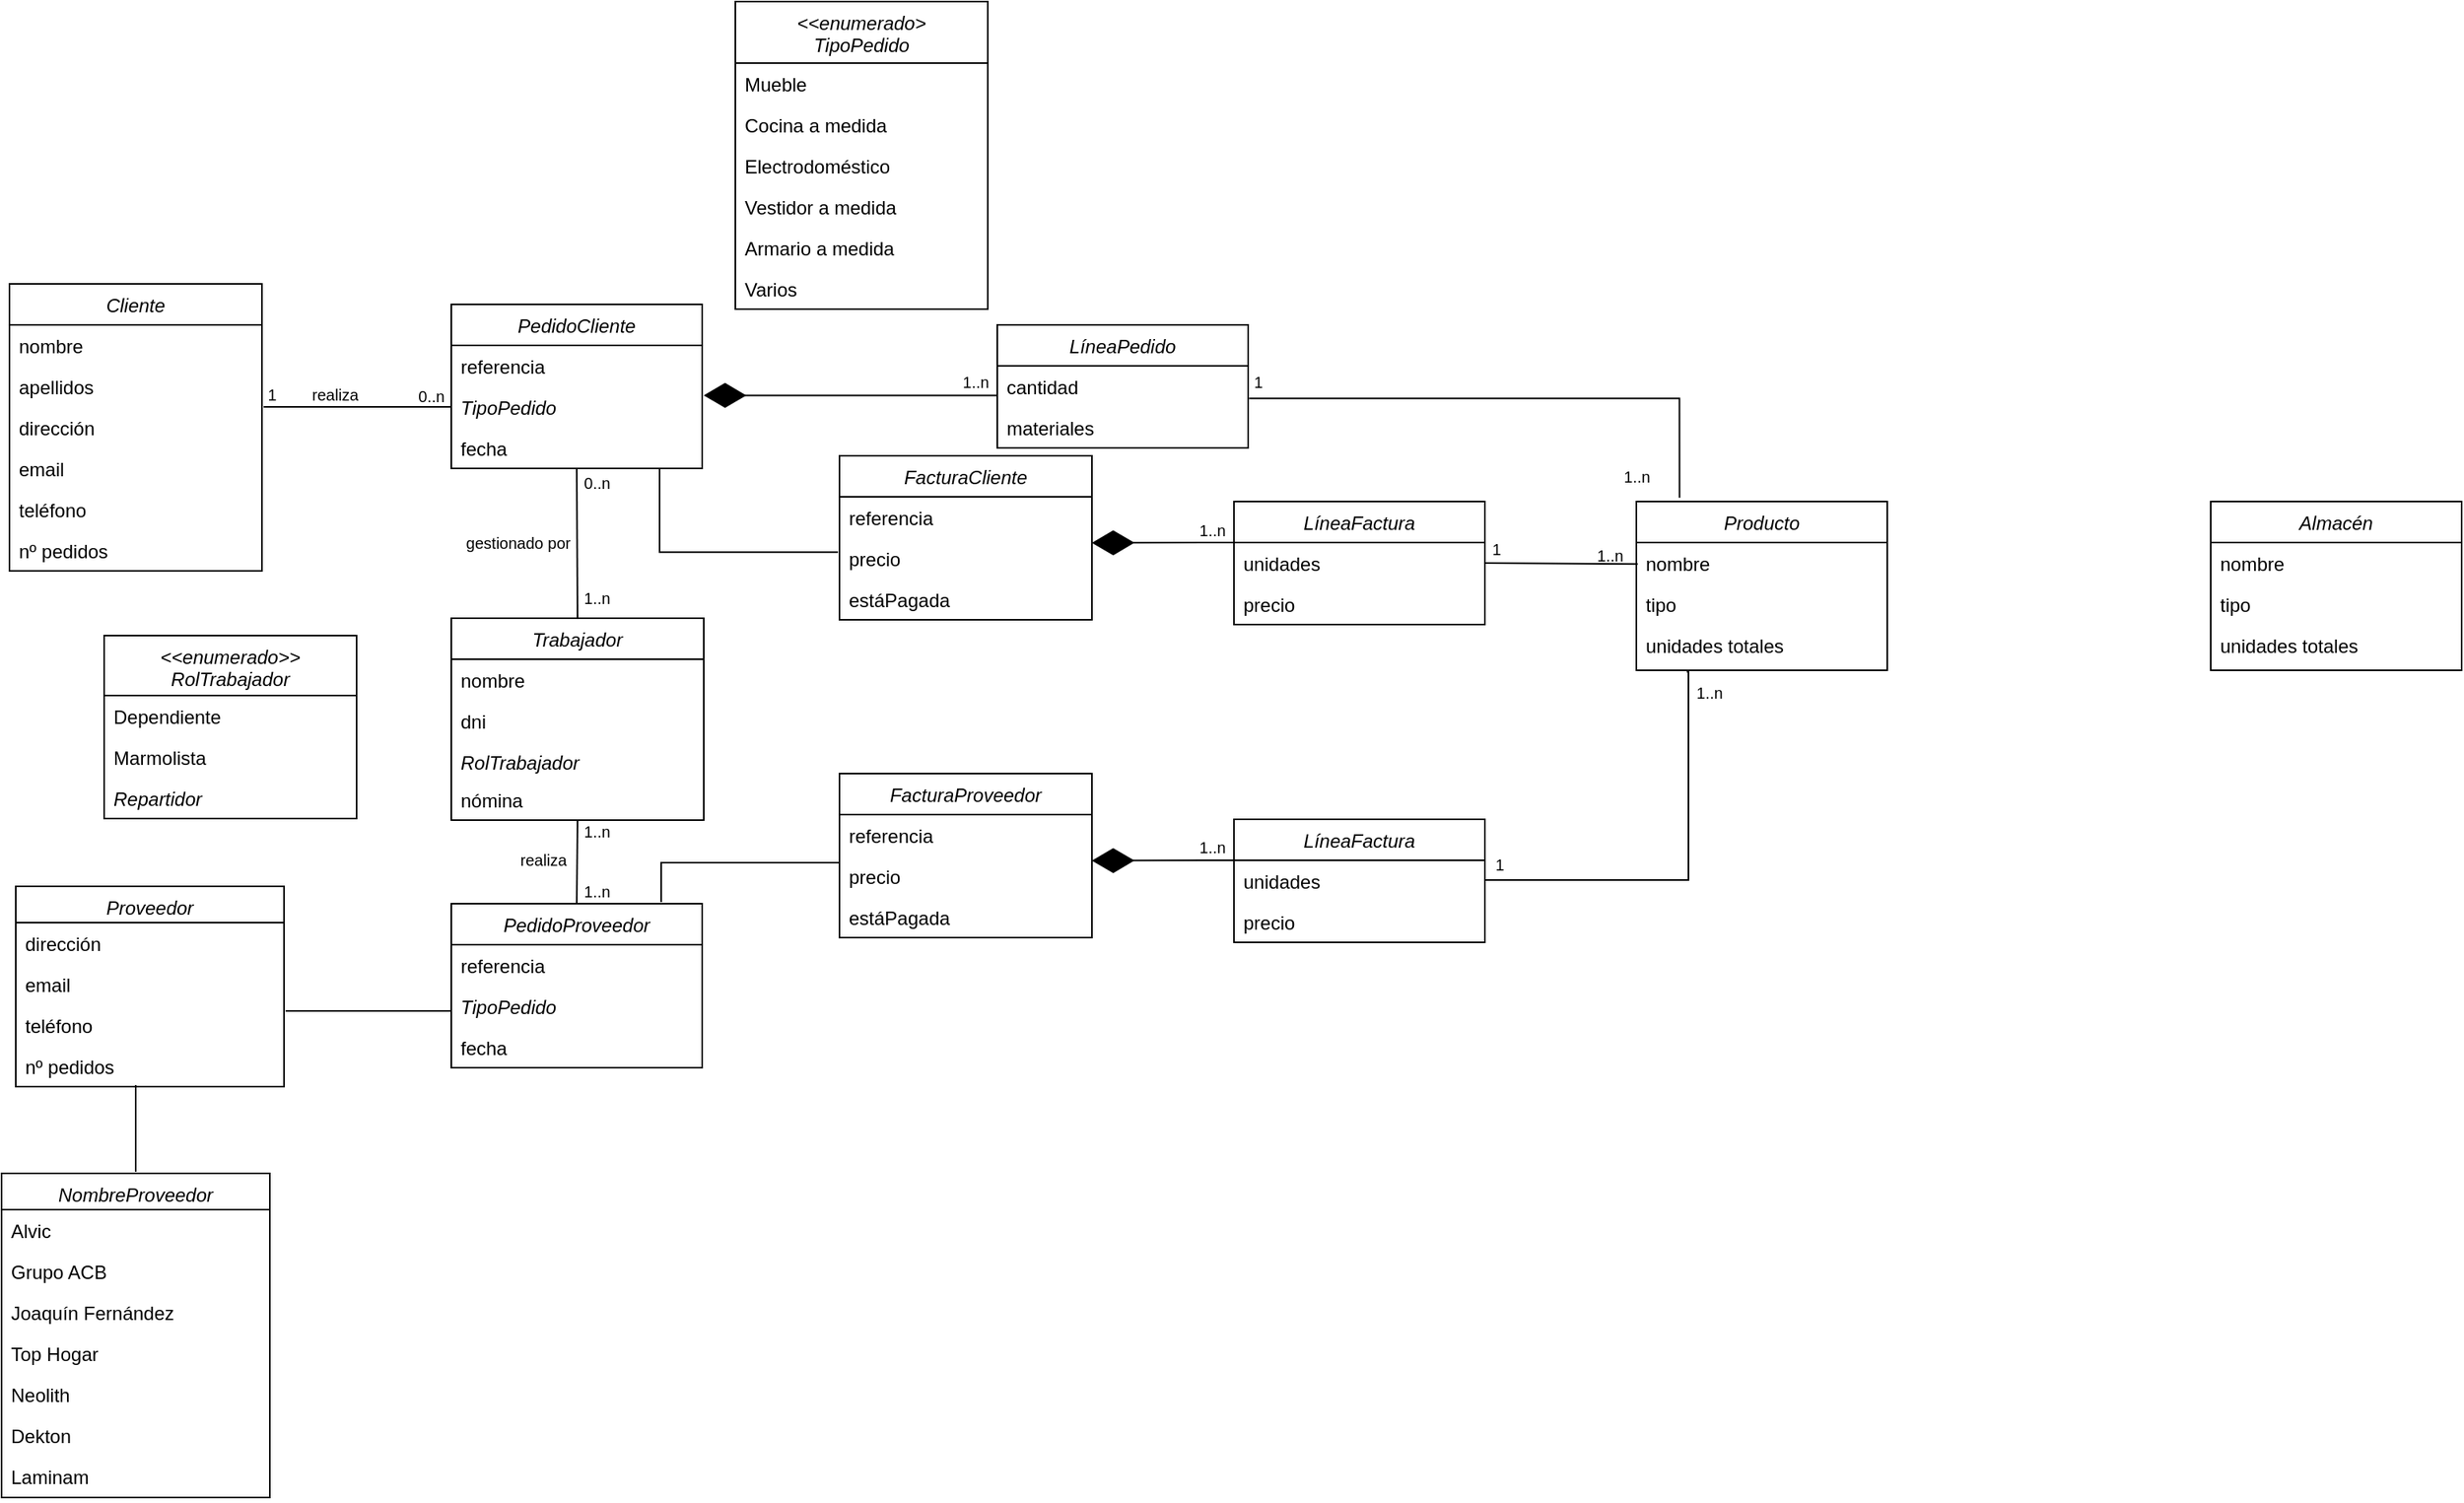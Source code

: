 <mxfile version="24.8.6">
  <diagram id="C5RBs43oDa-KdzZeNtuy" name="Page-1">
    <mxGraphModel dx="1062" dy="609" grid="0" gridSize="10" guides="1" tooltips="1" connect="1" arrows="1" fold="1" page="1" pageScale="1" pageWidth="2339" pageHeight="3300" math="0" shadow="0">
      <root>
        <mxCell id="WIyWlLk6GJQsqaUBKTNV-0" />
        <mxCell id="WIyWlLk6GJQsqaUBKTNV-1" parent="WIyWlLk6GJQsqaUBKTNV-0" />
        <mxCell id="Zc7LtvLAhaPvfA3Tac1Y-100" value="Cliente" style="swimlane;fontStyle=2;align=center;verticalAlign=top;childLayout=stackLayout;horizontal=1;startSize=26;horizontalStack=0;resizeParent=1;resizeLast=0;collapsible=1;marginBottom=0;rounded=0;shadow=0;strokeWidth=1;" parent="WIyWlLk6GJQsqaUBKTNV-1" vertex="1">
          <mxGeometry x="114" y="1369" width="160" height="182" as="geometry">
            <mxRectangle x="230" y="140" width="160" height="26" as="alternateBounds" />
          </mxGeometry>
        </mxCell>
        <mxCell id="Zc7LtvLAhaPvfA3Tac1Y-101" value="nombre" style="text;align=left;verticalAlign=top;spacingLeft=4;spacingRight=4;overflow=hidden;rotatable=0;points=[[0,0.5],[1,0.5]];portConstraint=eastwest;" parent="Zc7LtvLAhaPvfA3Tac1Y-100" vertex="1">
          <mxGeometry y="26" width="160" height="26" as="geometry" />
        </mxCell>
        <mxCell id="Zc7LtvLAhaPvfA3Tac1Y-157" value="apellidos" style="text;align=left;verticalAlign=top;spacingLeft=4;spacingRight=4;overflow=hidden;rotatable=0;points=[[0,0.5],[1,0.5]];portConstraint=eastwest;" parent="Zc7LtvLAhaPvfA3Tac1Y-100" vertex="1">
          <mxGeometry y="52" width="160" height="26" as="geometry" />
        </mxCell>
        <mxCell id="Zc7LtvLAhaPvfA3Tac1Y-145" value="dirección" style="text;align=left;verticalAlign=top;spacingLeft=4;spacingRight=4;overflow=hidden;rotatable=0;points=[[0,0.5],[1,0.5]];portConstraint=eastwest;rounded=0;shadow=0;html=0;" parent="Zc7LtvLAhaPvfA3Tac1Y-100" vertex="1">
          <mxGeometry y="78" width="160" height="26" as="geometry" />
        </mxCell>
        <mxCell id="Zc7LtvLAhaPvfA3Tac1Y-103" value="email" style="text;align=left;verticalAlign=top;spacingLeft=4;spacingRight=4;overflow=hidden;rotatable=0;points=[[0,0.5],[1,0.5]];portConstraint=eastwest;rounded=0;shadow=0;html=0;" parent="Zc7LtvLAhaPvfA3Tac1Y-100" vertex="1">
          <mxGeometry y="104" width="160" height="26" as="geometry" />
        </mxCell>
        <mxCell id="Zc7LtvLAhaPvfA3Tac1Y-102" value="teléfono" style="text;align=left;verticalAlign=top;spacingLeft=4;spacingRight=4;overflow=hidden;rotatable=0;points=[[0,0.5],[1,0.5]];portConstraint=eastwest;rounded=0;shadow=0;html=0;" parent="Zc7LtvLAhaPvfA3Tac1Y-100" vertex="1">
          <mxGeometry y="130" width="160" height="26" as="geometry" />
        </mxCell>
        <mxCell id="METaZIMqNED_As81fcRy-9" value="nº pedidos&#xa;" style="text;align=left;verticalAlign=top;spacingLeft=4;spacingRight=4;overflow=hidden;rotatable=0;points=[[0,0.5],[1,0.5]];portConstraint=eastwest;rounded=0;shadow=0;html=0;" vertex="1" parent="Zc7LtvLAhaPvfA3Tac1Y-100">
          <mxGeometry y="156" width="160" height="26" as="geometry" />
        </mxCell>
        <mxCell id="Zc7LtvLAhaPvfA3Tac1Y-105" value="PedidoCliente" style="swimlane;fontStyle=2;align=center;verticalAlign=top;childLayout=stackLayout;horizontal=1;startSize=26;horizontalStack=0;resizeParent=1;resizeLast=0;collapsible=1;marginBottom=0;rounded=0;shadow=0;strokeWidth=1;" parent="WIyWlLk6GJQsqaUBKTNV-1" vertex="1">
          <mxGeometry x="394" y="1382" width="159" height="104" as="geometry">
            <mxRectangle x="230" y="140" width="160" height="26" as="alternateBounds" />
          </mxGeometry>
        </mxCell>
        <mxCell id="Zc7LtvLAhaPvfA3Tac1Y-106" value="referencia" style="text;align=left;verticalAlign=top;spacingLeft=4;spacingRight=4;overflow=hidden;rotatable=0;points=[[0,0.5],[1,0.5]];portConstraint=eastwest;" parent="Zc7LtvLAhaPvfA3Tac1Y-105" vertex="1">
          <mxGeometry y="26" width="159" height="26" as="geometry" />
        </mxCell>
        <mxCell id="Zc7LtvLAhaPvfA3Tac1Y-107" value="TipoPedido" style="text;align=left;verticalAlign=top;spacingLeft=4;spacingRight=4;overflow=hidden;rotatable=0;points=[[0,0.5],[1,0.5]];portConstraint=eastwest;rounded=0;shadow=0;html=0;fontStyle=2" parent="Zc7LtvLAhaPvfA3Tac1Y-105" vertex="1">
          <mxGeometry y="52" width="159" height="26" as="geometry" />
        </mxCell>
        <mxCell id="Zc7LtvLAhaPvfA3Tac1Y-108" value="fecha" style="text;align=left;verticalAlign=top;spacingLeft=4;spacingRight=4;overflow=hidden;rotatable=0;points=[[0,0.5],[1,0.5]];portConstraint=eastwest;rounded=0;shadow=0;html=0;" parent="Zc7LtvLAhaPvfA3Tac1Y-105" vertex="1">
          <mxGeometry y="78" width="159" height="26" as="geometry" />
        </mxCell>
        <mxCell id="Zc7LtvLAhaPvfA3Tac1Y-111" value="&lt;font style=&quot;font-size: 10px;&quot;&gt;1&lt;/font&gt;" style="text;html=1;align=center;verticalAlign=middle;resizable=0;points=[];autosize=1;strokeColor=none;fillColor=none;fontSize=16;" parent="WIyWlLk6GJQsqaUBKTNV-1" vertex="1">
          <mxGeometry x="268" y="1421" width="24" height="31" as="geometry" />
        </mxCell>
        <mxCell id="Zc7LtvLAhaPvfA3Tac1Y-112" value="0..n" style="text;html=1;align=center;verticalAlign=middle;resizable=0;points=[];autosize=1;strokeColor=none;fillColor=none;fontSize=10;" parent="WIyWlLk6GJQsqaUBKTNV-1" vertex="1">
          <mxGeometry x="363" y="1428" width="35" height="24" as="geometry" />
        </mxCell>
        <mxCell id="Zc7LtvLAhaPvfA3Tac1Y-113" value="&lt;font style=&quot;font-size: 10px;&quot;&gt;realiza&lt;/font&gt;" style="text;html=1;align=center;verticalAlign=middle;resizable=0;points=[];autosize=1;strokeColor=none;fillColor=none;fontSize=16;" parent="WIyWlLk6GJQsqaUBKTNV-1" vertex="1">
          <mxGeometry x="296" y="1421" width="47" height="31" as="geometry" />
        </mxCell>
        <mxCell id="Zc7LtvLAhaPvfA3Tac1Y-116" value="Trabajador" style="swimlane;fontStyle=2;align=center;verticalAlign=top;childLayout=stackLayout;horizontal=1;startSize=26;horizontalStack=0;resizeParent=1;resizeLast=0;collapsible=1;marginBottom=0;rounded=0;shadow=0;strokeWidth=1;" parent="WIyWlLk6GJQsqaUBKTNV-1" vertex="1">
          <mxGeometry x="394" y="1581" width="160" height="128" as="geometry">
            <mxRectangle x="230" y="140" width="160" height="26" as="alternateBounds" />
          </mxGeometry>
        </mxCell>
        <mxCell id="Zc7LtvLAhaPvfA3Tac1Y-174" value="nombre" style="text;align=left;verticalAlign=top;spacingLeft=4;spacingRight=4;overflow=hidden;rotatable=0;points=[[0,0.5],[1,0.5]];portConstraint=eastwest;rounded=0;shadow=0;html=0;" parent="Zc7LtvLAhaPvfA3Tac1Y-116" vertex="1">
          <mxGeometry y="26" width="160" height="26" as="geometry" />
        </mxCell>
        <mxCell id="Zc7LtvLAhaPvfA3Tac1Y-173" value="dni" style="text;align=left;verticalAlign=top;spacingLeft=4;spacingRight=4;overflow=hidden;rotatable=0;points=[[0,0.5],[1,0.5]];portConstraint=eastwest;rounded=0;shadow=0;html=0;" parent="Zc7LtvLAhaPvfA3Tac1Y-116" vertex="1">
          <mxGeometry y="52" width="160" height="26" as="geometry" />
        </mxCell>
        <mxCell id="Zc7LtvLAhaPvfA3Tac1Y-117" value="RolTrabajador" style="text;align=left;verticalAlign=top;spacingLeft=4;spacingRight=4;overflow=hidden;rotatable=0;points=[[0,0.5],[1,0.5]];portConstraint=eastwest;fontStyle=2" parent="Zc7LtvLAhaPvfA3Tac1Y-116" vertex="1">
          <mxGeometry y="78" width="160" height="24" as="geometry" />
        </mxCell>
        <mxCell id="Zc7LtvLAhaPvfA3Tac1Y-172" value="nómina" style="text;align=left;verticalAlign=top;spacingLeft=4;spacingRight=4;overflow=hidden;rotatable=0;points=[[0,0.5],[1,0.5]];portConstraint=eastwest;rounded=0;shadow=0;html=0;" parent="Zc7LtvLAhaPvfA3Tac1Y-116" vertex="1">
          <mxGeometry y="102" width="160" height="26" as="geometry" />
        </mxCell>
        <mxCell id="Zc7LtvLAhaPvfA3Tac1Y-122" value="0..n" style="text;html=1;align=center;verticalAlign=middle;resizable=0;points=[];autosize=1;strokeColor=none;fillColor=none;fontSize=10;" parent="WIyWlLk6GJQsqaUBKTNV-1" vertex="1">
          <mxGeometry x="468" y="1483" width="35" height="24" as="geometry" />
        </mxCell>
        <mxCell id="Zc7LtvLAhaPvfA3Tac1Y-123" value="&lt;font style=&quot;font-size: 10px;&quot;&gt;1..n&lt;/font&gt;" style="text;html=1;align=center;verticalAlign=middle;resizable=0;points=[];autosize=1;strokeColor=none;fillColor=none;fontSize=16;" parent="WIyWlLk6GJQsqaUBKTNV-1" vertex="1">
          <mxGeometry x="468" y="1550" width="35" height="31" as="geometry" />
        </mxCell>
        <mxCell id="Zc7LtvLAhaPvfA3Tac1Y-125" value="&lt;font style=&quot;font-size: 10px;&quot;&gt;gestionado por&lt;/font&gt;" style="text;html=1;align=center;verticalAlign=middle;resizable=0;points=[];autosize=1;strokeColor=none;fillColor=none;fontSize=16;" parent="WIyWlLk6GJQsqaUBKTNV-1" vertex="1">
          <mxGeometry x="394" y="1515" width="84" height="31" as="geometry" />
        </mxCell>
        <mxCell id="Zc7LtvLAhaPvfA3Tac1Y-128" value="FacturaCliente" style="swimlane;fontStyle=2;align=center;verticalAlign=top;childLayout=stackLayout;horizontal=1;startSize=26;horizontalStack=0;resizeParent=1;resizeLast=0;collapsible=1;marginBottom=0;rounded=0;shadow=0;strokeWidth=1;" parent="WIyWlLk6GJQsqaUBKTNV-1" vertex="1">
          <mxGeometry x="640" y="1478" width="160" height="104" as="geometry">
            <mxRectangle x="230" y="140" width="160" height="26" as="alternateBounds" />
          </mxGeometry>
        </mxCell>
        <mxCell id="Zc7LtvLAhaPvfA3Tac1Y-129" value="referencia" style="text;align=left;verticalAlign=top;spacingLeft=4;spacingRight=4;overflow=hidden;rotatable=0;points=[[0,0.5],[1,0.5]];portConstraint=eastwest;" parent="Zc7LtvLAhaPvfA3Tac1Y-128" vertex="1">
          <mxGeometry y="26" width="160" height="26" as="geometry" />
        </mxCell>
        <mxCell id="Zc7LtvLAhaPvfA3Tac1Y-131" value="precio" style="text;align=left;verticalAlign=top;spacingLeft=4;spacingRight=4;overflow=hidden;rotatable=0;points=[[0,0.5],[1,0.5]];portConstraint=eastwest;rounded=0;shadow=0;html=0;" parent="Zc7LtvLAhaPvfA3Tac1Y-128" vertex="1">
          <mxGeometry y="52" width="160" height="26" as="geometry" />
        </mxCell>
        <mxCell id="Zc7LtvLAhaPvfA3Tac1Y-147" value="estáPagada" style="text;align=left;verticalAlign=top;spacingLeft=4;spacingRight=4;overflow=hidden;rotatable=0;points=[[0,0.5],[1,0.5]];portConstraint=eastwest;rounded=0;shadow=0;html=0;" parent="Zc7LtvLAhaPvfA3Tac1Y-128" vertex="1">
          <mxGeometry y="78" width="160" height="26" as="geometry" />
        </mxCell>
        <mxCell id="Zc7LtvLAhaPvfA3Tac1Y-134" value="&lt;&lt;enumerado&gt;&#xa;TipoPedido" style="swimlane;fontStyle=2;align=center;verticalAlign=top;childLayout=stackLayout;horizontal=1;startSize=39;horizontalStack=0;resizeParent=1;resizeLast=0;collapsible=1;marginBottom=0;rounded=0;shadow=0;strokeWidth=1;" parent="WIyWlLk6GJQsqaUBKTNV-1" vertex="1">
          <mxGeometry x="574" y="1190" width="160" height="195" as="geometry">
            <mxRectangle x="230" y="140" width="160" height="26" as="alternateBounds" />
          </mxGeometry>
        </mxCell>
        <mxCell id="Zc7LtvLAhaPvfA3Tac1Y-135" value="Mueble" style="text;align=left;verticalAlign=top;spacingLeft=4;spacingRight=4;overflow=hidden;rotatable=0;points=[[0,0.5],[1,0.5]];portConstraint=eastwest;" parent="Zc7LtvLAhaPvfA3Tac1Y-134" vertex="1">
          <mxGeometry y="39" width="160" height="26" as="geometry" />
        </mxCell>
        <mxCell id="Zc7LtvLAhaPvfA3Tac1Y-136" value="Cocina a medida" style="text;align=left;verticalAlign=top;spacingLeft=4;spacingRight=4;overflow=hidden;rotatable=0;points=[[0,0.5],[1,0.5]];portConstraint=eastwest;rounded=0;shadow=0;html=0;" parent="Zc7LtvLAhaPvfA3Tac1Y-134" vertex="1">
          <mxGeometry y="65" width="160" height="26" as="geometry" />
        </mxCell>
        <mxCell id="Zc7LtvLAhaPvfA3Tac1Y-137" value="Electrodoméstico" style="text;align=left;verticalAlign=top;spacingLeft=4;spacingRight=4;overflow=hidden;rotatable=0;points=[[0,0.5],[1,0.5]];portConstraint=eastwest;rounded=0;shadow=0;html=0;" parent="Zc7LtvLAhaPvfA3Tac1Y-134" vertex="1">
          <mxGeometry y="91" width="160" height="26" as="geometry" />
        </mxCell>
        <mxCell id="Zc7LtvLAhaPvfA3Tac1Y-144" value="Vestidor a medida" style="text;align=left;verticalAlign=top;spacingLeft=4;spacingRight=4;overflow=hidden;rotatable=0;points=[[0,0.5],[1,0.5]];portConstraint=eastwest;rounded=0;shadow=0;html=0;" parent="Zc7LtvLAhaPvfA3Tac1Y-134" vertex="1">
          <mxGeometry y="117" width="160" height="26" as="geometry" />
        </mxCell>
        <mxCell id="METaZIMqNED_As81fcRy-10" value="Armario a medida" style="text;align=left;verticalAlign=top;spacingLeft=4;spacingRight=4;overflow=hidden;rotatable=0;points=[[0,0.5],[1,0.5]];portConstraint=eastwest;rounded=0;shadow=0;html=0;" vertex="1" parent="Zc7LtvLAhaPvfA3Tac1Y-134">
          <mxGeometry y="143" width="160" height="26" as="geometry" />
        </mxCell>
        <mxCell id="METaZIMqNED_As81fcRy-11" value="Varios" style="text;align=left;verticalAlign=top;spacingLeft=4;spacingRight=4;overflow=hidden;rotatable=0;points=[[0,0.5],[1,0.5]];portConstraint=eastwest;rounded=0;shadow=0;html=0;" vertex="1" parent="Zc7LtvLAhaPvfA3Tac1Y-134">
          <mxGeometry y="169" width="160" height="26" as="geometry" />
        </mxCell>
        <mxCell id="Zc7LtvLAhaPvfA3Tac1Y-148" value="" style="endArrow=none;html=1;rounded=0;fontSize=12;startSize=8;endSize=8;curved=1;entryX=0;entryY=0.5;entryDx=0;entryDy=0;" parent="WIyWlLk6GJQsqaUBKTNV-1" target="Zc7LtvLAhaPvfA3Tac1Y-107" edge="1">
          <mxGeometry width="50" height="50" relative="1" as="geometry">
            <mxPoint x="275" y="1447" as="sourcePoint" />
            <mxPoint x="324" y="1404" as="targetPoint" />
          </mxGeometry>
        </mxCell>
        <mxCell id="Zc7LtvLAhaPvfA3Tac1Y-150" value="" style="endArrow=none;html=1;rounded=0;fontSize=12;startSize=8;endSize=8;curved=1;entryX=0.5;entryY=1;entryDx=0;entryDy=0;exitX=0.5;exitY=0;exitDx=0;exitDy=0;" parent="WIyWlLk6GJQsqaUBKTNV-1" source="Zc7LtvLAhaPvfA3Tac1Y-116" target="Zc7LtvLAhaPvfA3Tac1Y-105" edge="1">
          <mxGeometry width="50" height="50" relative="1" as="geometry">
            <mxPoint x="397" y="1551" as="sourcePoint" />
            <mxPoint x="457" y="1507" as="targetPoint" />
          </mxGeometry>
        </mxCell>
        <mxCell id="Zc7LtvLAhaPvfA3Tac1Y-151" value="" style="endArrow=diamondThin;endFill=1;endSize=24;html=1;rounded=0;fontSize=12;curved=1;" parent="WIyWlLk6GJQsqaUBKTNV-1" edge="1">
          <mxGeometry width="160" relative="1" as="geometry">
            <mxPoint x="740" y="1439.69" as="sourcePoint" />
            <mxPoint x="554" y="1439.69" as="targetPoint" />
          </mxGeometry>
        </mxCell>
        <mxCell id="Zc7LtvLAhaPvfA3Tac1Y-152" value="LíneaPedido" style="swimlane;fontStyle=2;align=center;verticalAlign=top;childLayout=stackLayout;horizontal=1;startSize=26;horizontalStack=0;resizeParent=1;resizeLast=0;collapsible=1;marginBottom=0;rounded=0;shadow=0;strokeWidth=1;" parent="WIyWlLk6GJQsqaUBKTNV-1" vertex="1">
          <mxGeometry x="740" y="1395" width="159" height="78" as="geometry">
            <mxRectangle x="230" y="140" width="160" height="26" as="alternateBounds" />
          </mxGeometry>
        </mxCell>
        <mxCell id="Zc7LtvLAhaPvfA3Tac1Y-153" value="cantidad" style="text;align=left;verticalAlign=top;spacingLeft=4;spacingRight=4;overflow=hidden;rotatable=0;points=[[0,0.5],[1,0.5]];portConstraint=eastwest;" parent="Zc7LtvLAhaPvfA3Tac1Y-152" vertex="1">
          <mxGeometry y="26" width="159" height="26" as="geometry" />
        </mxCell>
        <mxCell id="Zc7LtvLAhaPvfA3Tac1Y-187" value="materiales" style="text;align=left;verticalAlign=top;spacingLeft=4;spacingRight=4;overflow=hidden;rotatable=0;points=[[0,0.5],[1,0.5]];portConstraint=eastwest;" parent="Zc7LtvLAhaPvfA3Tac1Y-152" vertex="1">
          <mxGeometry y="52" width="159" height="26" as="geometry" />
        </mxCell>
        <mxCell id="Zc7LtvLAhaPvfA3Tac1Y-156" value="&lt;font style=&quot;font-size: 10px;&quot;&gt;1..n&lt;/font&gt;" style="text;html=1;align=center;verticalAlign=middle;resizable=0;points=[];autosize=1;strokeColor=none;fillColor=none;fontSize=16;" parent="WIyWlLk6GJQsqaUBKTNV-1" vertex="1">
          <mxGeometry x="708" y="1413.5" width="35" height="31" as="geometry" />
        </mxCell>
        <mxCell id="Zc7LtvLAhaPvfA3Tac1Y-158" value="" style="endArrow=diamondThin;endFill=1;endSize=24;html=1;rounded=0;fontSize=12;curved=1;" parent="WIyWlLk6GJQsqaUBKTNV-1" edge="1">
          <mxGeometry width="160" relative="1" as="geometry">
            <mxPoint x="890" y="1533" as="sourcePoint" />
            <mxPoint x="800" y="1533.19" as="targetPoint" />
          </mxGeometry>
        </mxCell>
        <mxCell id="Zc7LtvLAhaPvfA3Tac1Y-159" value="LíneaFactura" style="swimlane;fontStyle=2;align=center;verticalAlign=top;childLayout=stackLayout;horizontal=1;startSize=26;horizontalStack=0;resizeParent=1;resizeLast=0;collapsible=1;marginBottom=0;rounded=0;shadow=0;strokeWidth=1;" parent="WIyWlLk6GJQsqaUBKTNV-1" vertex="1">
          <mxGeometry x="890" y="1507" width="159" height="78" as="geometry">
            <mxRectangle x="230" y="140" width="160" height="26" as="alternateBounds" />
          </mxGeometry>
        </mxCell>
        <mxCell id="Zc7LtvLAhaPvfA3Tac1Y-160" value="unidades" style="text;align=left;verticalAlign=top;spacingLeft=4;spacingRight=4;overflow=hidden;rotatable=0;points=[[0,0.5],[1,0.5]];portConstraint=eastwest;" parent="Zc7LtvLAhaPvfA3Tac1Y-159" vertex="1">
          <mxGeometry y="26" width="159" height="26" as="geometry" />
        </mxCell>
        <mxCell id="METaZIMqNED_As81fcRy-13" value="precio" style="text;align=left;verticalAlign=top;spacingLeft=4;spacingRight=4;overflow=hidden;rotatable=0;points=[[0,0.5],[1,0.5]];portConstraint=eastwest;" vertex="1" parent="Zc7LtvLAhaPvfA3Tac1Y-159">
          <mxGeometry y="52" width="159" height="26" as="geometry" />
        </mxCell>
        <mxCell id="Zc7LtvLAhaPvfA3Tac1Y-161" value="&lt;font style=&quot;font-size: 10px;&quot;&gt;1..n&lt;/font&gt;" style="text;html=1;align=center;verticalAlign=middle;resizable=0;points=[];autosize=1;strokeColor=none;fillColor=none;fontSize=16;" parent="WIyWlLk6GJQsqaUBKTNV-1" vertex="1">
          <mxGeometry x="858" y="1507" width="35" height="31" as="geometry" />
        </mxCell>
        <mxCell id="Zc7LtvLAhaPvfA3Tac1Y-167" value="Proveedor" style="swimlane;fontStyle=2;align=center;verticalAlign=top;childLayout=stackLayout;horizontal=1;startSize=23;horizontalStack=0;resizeParent=1;resizeLast=0;collapsible=1;marginBottom=0;rounded=0;shadow=0;strokeWidth=1;" parent="WIyWlLk6GJQsqaUBKTNV-1" vertex="1">
          <mxGeometry x="118" y="1751" width="170" height="127" as="geometry">
            <mxRectangle x="230" y="140" width="160" height="26" as="alternateBounds" />
          </mxGeometry>
        </mxCell>
        <mxCell id="Zc7LtvLAhaPvfA3Tac1Y-168" value="dirección" style="text;align=left;verticalAlign=top;spacingLeft=4;spacingRight=4;overflow=hidden;rotatable=0;points=[[0,0.5],[1,0.5]];portConstraint=eastwest;" parent="Zc7LtvLAhaPvfA3Tac1Y-167" vertex="1">
          <mxGeometry y="23" width="170" height="26" as="geometry" />
        </mxCell>
        <mxCell id="METaZIMqNED_As81fcRy-21" value="email" style="text;align=left;verticalAlign=top;spacingLeft=4;spacingRight=4;overflow=hidden;rotatable=0;points=[[0,0.5],[1,0.5]];portConstraint=eastwest;" vertex="1" parent="Zc7LtvLAhaPvfA3Tac1Y-167">
          <mxGeometry y="49" width="170" height="26" as="geometry" />
        </mxCell>
        <mxCell id="Zc7LtvLAhaPvfA3Tac1Y-169" value="teléfono" style="text;align=left;verticalAlign=top;spacingLeft=4;spacingRight=4;overflow=hidden;rotatable=0;points=[[0,0.5],[1,0.5]];portConstraint=eastwest;rounded=0;shadow=0;html=0;" parent="Zc7LtvLAhaPvfA3Tac1Y-167" vertex="1">
          <mxGeometry y="75" width="170" height="26" as="geometry" />
        </mxCell>
        <mxCell id="METaZIMqNED_As81fcRy-22" value="nº pedidos" style="text;align=left;verticalAlign=top;spacingLeft=4;spacingRight=4;overflow=hidden;rotatable=0;points=[[0,0.5],[1,0.5]];portConstraint=eastwest;rounded=0;shadow=0;html=0;" vertex="1" parent="Zc7LtvLAhaPvfA3Tac1Y-167">
          <mxGeometry y="101" width="170" height="26" as="geometry" />
        </mxCell>
        <mxCell id="Zc7LtvLAhaPvfA3Tac1Y-177" value="&lt;font style=&quot;font-size: 10px;&quot;&gt;1..n&lt;/font&gt;" style="text;html=1;align=center;verticalAlign=middle;resizable=0;points=[];autosize=1;strokeColor=none;fillColor=none;fontSize=16;" parent="WIyWlLk6GJQsqaUBKTNV-1" vertex="1">
          <mxGeometry x="468" y="1698" width="35" height="31" as="geometry" />
        </mxCell>
        <mxCell id="Zc7LtvLAhaPvfA3Tac1Y-178" value="&lt;span style=&quot;font-size: 10px;&quot;&gt;1..n&lt;/span&gt;" style="text;html=1;align=center;verticalAlign=middle;resizable=0;points=[];autosize=1;strokeColor=none;fillColor=none;fontSize=16;" parent="WIyWlLk6GJQsqaUBKTNV-1" vertex="1">
          <mxGeometry x="468" y="1736" width="35" height="31" as="geometry" />
        </mxCell>
        <mxCell id="Zc7LtvLAhaPvfA3Tac1Y-197" value="PedidoProveedor" style="swimlane;fontStyle=2;align=center;verticalAlign=top;childLayout=stackLayout;horizontal=1;startSize=26;horizontalStack=0;resizeParent=1;resizeLast=0;collapsible=1;marginBottom=0;rounded=0;shadow=0;strokeWidth=1;" parent="WIyWlLk6GJQsqaUBKTNV-1" vertex="1">
          <mxGeometry x="394" y="1762" width="159" height="104" as="geometry">
            <mxRectangle x="230" y="140" width="160" height="26" as="alternateBounds" />
          </mxGeometry>
        </mxCell>
        <mxCell id="Zc7LtvLAhaPvfA3Tac1Y-198" value="referencia" style="text;align=left;verticalAlign=top;spacingLeft=4;spacingRight=4;overflow=hidden;rotatable=0;points=[[0,0.5],[1,0.5]];portConstraint=eastwest;" parent="Zc7LtvLAhaPvfA3Tac1Y-197" vertex="1">
          <mxGeometry y="26" width="159" height="26" as="geometry" />
        </mxCell>
        <mxCell id="Zc7LtvLAhaPvfA3Tac1Y-199" value="TipoPedido" style="text;align=left;verticalAlign=top;spacingLeft=4;spacingRight=4;overflow=hidden;rotatable=0;points=[[0,0.5],[1,0.5]];portConstraint=eastwest;rounded=0;shadow=0;html=0;fontStyle=2" parent="Zc7LtvLAhaPvfA3Tac1Y-197" vertex="1">
          <mxGeometry y="52" width="159" height="26" as="geometry" />
        </mxCell>
        <mxCell id="Zc7LtvLAhaPvfA3Tac1Y-200" value="fecha" style="text;align=left;verticalAlign=top;spacingLeft=4;spacingRight=4;overflow=hidden;rotatable=0;points=[[0,0.5],[1,0.5]];portConstraint=eastwest;rounded=0;shadow=0;html=0;" parent="Zc7LtvLAhaPvfA3Tac1Y-197" vertex="1">
          <mxGeometry y="78" width="159" height="26" as="geometry" />
        </mxCell>
        <mxCell id="Zc7LtvLAhaPvfA3Tac1Y-201" value="" style="endArrow=none;html=1;rounded=0;fontSize=12;startSize=8;endSize=8;curved=1;entryX=0.5;entryY=1;entryDx=0;entryDy=0;exitX=0.5;exitY=0;exitDx=0;exitDy=0;" parent="WIyWlLk6GJQsqaUBKTNV-1" source="Zc7LtvLAhaPvfA3Tac1Y-197" target="Zc7LtvLAhaPvfA3Tac1Y-116" edge="1">
          <mxGeometry width="50" height="50" relative="1" as="geometry">
            <mxPoint x="343" y="1781" as="sourcePoint" />
            <mxPoint x="446" y="1720" as="targetPoint" />
          </mxGeometry>
        </mxCell>
        <mxCell id="Zc7LtvLAhaPvfA3Tac1Y-203" value="&lt;font style=&quot;font-size: 10px;&quot;&gt;realiza&lt;/font&gt;" style="text;html=1;align=center;verticalAlign=middle;resizable=0;points=[];autosize=1;strokeColor=none;fillColor=none;fontSize=16;" parent="WIyWlLk6GJQsqaUBKTNV-1" vertex="1">
          <mxGeometry x="428" y="1716" width="47" height="31" as="geometry" />
        </mxCell>
        <mxCell id="Zc7LtvLAhaPvfA3Tac1Y-205" value="FacturaProveedor" style="swimlane;fontStyle=2;align=center;verticalAlign=top;childLayout=stackLayout;horizontal=1;startSize=26;horizontalStack=0;resizeParent=1;resizeLast=0;collapsible=1;marginBottom=0;rounded=0;shadow=0;strokeWidth=1;" parent="WIyWlLk6GJQsqaUBKTNV-1" vertex="1">
          <mxGeometry x="640" y="1679.5" width="160" height="104" as="geometry">
            <mxRectangle x="230" y="140" width="160" height="26" as="alternateBounds" />
          </mxGeometry>
        </mxCell>
        <mxCell id="Zc7LtvLAhaPvfA3Tac1Y-206" value="referencia" style="text;align=left;verticalAlign=top;spacingLeft=4;spacingRight=4;overflow=hidden;rotatable=0;points=[[0,0.5],[1,0.5]];portConstraint=eastwest;" parent="Zc7LtvLAhaPvfA3Tac1Y-205" vertex="1">
          <mxGeometry y="26" width="160" height="26" as="geometry" />
        </mxCell>
        <mxCell id="Zc7LtvLAhaPvfA3Tac1Y-207" value="precio" style="text;align=left;verticalAlign=top;spacingLeft=4;spacingRight=4;overflow=hidden;rotatable=0;points=[[0,0.5],[1,0.5]];portConstraint=eastwest;rounded=0;shadow=0;html=0;" parent="Zc7LtvLAhaPvfA3Tac1Y-205" vertex="1">
          <mxGeometry y="52" width="160" height="26" as="geometry" />
        </mxCell>
        <mxCell id="Zc7LtvLAhaPvfA3Tac1Y-208" value="estáPagada" style="text;align=left;verticalAlign=top;spacingLeft=4;spacingRight=4;overflow=hidden;rotatable=0;points=[[0,0.5],[1,0.5]];portConstraint=eastwest;rounded=0;shadow=0;html=0;" parent="Zc7LtvLAhaPvfA3Tac1Y-205" vertex="1">
          <mxGeometry y="78" width="160" height="26" as="geometry" />
        </mxCell>
        <mxCell id="Zc7LtvLAhaPvfA3Tac1Y-209" value="" style="endArrow=diamondThin;endFill=1;endSize=24;html=1;rounded=0;fontSize=12;curved=1;" parent="WIyWlLk6GJQsqaUBKTNV-1" edge="1">
          <mxGeometry width="160" relative="1" as="geometry">
            <mxPoint x="890" y="1734.5" as="sourcePoint" />
            <mxPoint x="800" y="1734.69" as="targetPoint" />
          </mxGeometry>
        </mxCell>
        <mxCell id="Zc7LtvLAhaPvfA3Tac1Y-210" value="LíneaFactura" style="swimlane;fontStyle=2;align=center;verticalAlign=top;childLayout=stackLayout;horizontal=1;startSize=26;horizontalStack=0;resizeParent=1;resizeLast=0;collapsible=1;marginBottom=0;rounded=0;shadow=0;strokeWidth=1;" parent="WIyWlLk6GJQsqaUBKTNV-1" vertex="1">
          <mxGeometry x="890" y="1708.5" width="159" height="78" as="geometry">
            <mxRectangle x="230" y="140" width="160" height="26" as="alternateBounds" />
          </mxGeometry>
        </mxCell>
        <mxCell id="Zc7LtvLAhaPvfA3Tac1Y-211" value="unidades" style="text;align=left;verticalAlign=top;spacingLeft=4;spacingRight=4;overflow=hidden;rotatable=0;points=[[0,0.5],[1,0.5]];portConstraint=eastwest;" parent="Zc7LtvLAhaPvfA3Tac1Y-210" vertex="1">
          <mxGeometry y="26" width="159" height="26" as="geometry" />
        </mxCell>
        <mxCell id="METaZIMqNED_As81fcRy-15" value="precio" style="text;align=left;verticalAlign=top;spacingLeft=4;spacingRight=4;overflow=hidden;rotatable=0;points=[[0,0.5],[1,0.5]];portConstraint=eastwest;" vertex="1" parent="Zc7LtvLAhaPvfA3Tac1Y-210">
          <mxGeometry y="52" width="159" height="26" as="geometry" />
        </mxCell>
        <mxCell id="Zc7LtvLAhaPvfA3Tac1Y-212" value="&lt;font style=&quot;font-size: 10px;&quot;&gt;1..n&lt;/font&gt;" style="text;html=1;align=center;verticalAlign=middle;resizable=0;points=[];autosize=1;strokeColor=none;fillColor=none;fontSize=16;" parent="WIyWlLk6GJQsqaUBKTNV-1" vertex="1">
          <mxGeometry x="858" y="1708.5" width="35" height="31" as="geometry" />
        </mxCell>
        <mxCell id="iuwO71ddWD2XwIWeQIZ9-0" value="Producto" style="swimlane;fontStyle=2;align=center;verticalAlign=top;childLayout=stackLayout;horizontal=1;startSize=26;horizontalStack=0;resizeParent=1;resizeLast=0;collapsible=1;marginBottom=0;rounded=0;shadow=0;strokeWidth=1;" parent="WIyWlLk6GJQsqaUBKTNV-1" vertex="1">
          <mxGeometry x="1145" y="1507" width="159" height="107" as="geometry">
            <mxRectangle x="230" y="140" width="160" height="26" as="alternateBounds" />
          </mxGeometry>
        </mxCell>
        <mxCell id="iuwO71ddWD2XwIWeQIZ9-2" value="nombre" style="text;align=left;verticalAlign=top;spacingLeft=4;spacingRight=4;overflow=hidden;rotatable=0;points=[[0,0.5],[1,0.5]];portConstraint=eastwest;" parent="iuwO71ddWD2XwIWeQIZ9-0" vertex="1">
          <mxGeometry y="26" width="159" height="26" as="geometry" />
        </mxCell>
        <mxCell id="METaZIMqNED_As81fcRy-14" value="tipo" style="text;align=left;verticalAlign=top;spacingLeft=4;spacingRight=4;overflow=hidden;rotatable=0;points=[[0,0.5],[1,0.5]];portConstraint=eastwest;" vertex="1" parent="iuwO71ddWD2XwIWeQIZ9-0">
          <mxGeometry y="52" width="159" height="26" as="geometry" />
        </mxCell>
        <mxCell id="METaZIMqNED_As81fcRy-16" value="unidades totales" style="text;align=left;verticalAlign=top;spacingLeft=4;spacingRight=4;overflow=hidden;rotatable=0;points=[[0,0.5],[1,0.5]];portConstraint=eastwest;" vertex="1" parent="iuwO71ddWD2XwIWeQIZ9-0">
          <mxGeometry y="78" width="159" height="26" as="geometry" />
        </mxCell>
        <mxCell id="iuwO71ddWD2XwIWeQIZ9-3" value="" style="endArrow=none;html=1;rounded=0;fontSize=12;startSize=8;endSize=8;curved=1;exitX=1;exitY=0.5;exitDx=0;exitDy=0;entryX=-0.007;entryY=0.793;entryDx=0;entryDy=0;entryPerimeter=0;" parent="WIyWlLk6GJQsqaUBKTNV-1" source="Zc7LtvLAhaPvfA3Tac1Y-160" edge="1">
          <mxGeometry width="50" height="50" relative="1" as="geometry">
            <mxPoint x="943" y="1649" as="sourcePoint" />
            <mxPoint x="1145.887" y="1546.618" as="targetPoint" />
          </mxGeometry>
        </mxCell>
        <mxCell id="iuwO71ddWD2XwIWeQIZ9-4" value="" style="endArrow=none;html=1;rounded=0;fontSize=12;startSize=8;endSize=8;exitX=1.004;exitY=0.793;exitDx=0;exitDy=0;edgeStyle=orthogonalEdgeStyle;entryX=0.172;entryY=-0.022;entryDx=0;entryDy=0;entryPerimeter=0;exitPerimeter=0;" parent="WIyWlLk6GJQsqaUBKTNV-1" source="Zc7LtvLAhaPvfA3Tac1Y-153" target="iuwO71ddWD2XwIWeQIZ9-0" edge="1">
          <mxGeometry width="50" height="50" relative="1" as="geometry">
            <mxPoint x="1061" y="1460" as="sourcePoint" />
            <mxPoint x="1112" y="1460" as="targetPoint" />
          </mxGeometry>
        </mxCell>
        <mxCell id="iuwO71ddWD2XwIWeQIZ9-5" value="" style="endArrow=none;html=1;rounded=0;fontSize=12;startSize=8;endSize=8;exitX=1;exitY=0.5;exitDx=0;exitDy=0;edgeStyle=orthogonalEdgeStyle;" parent="WIyWlLk6GJQsqaUBKTNV-1" edge="1">
          <mxGeometry width="50" height="50" relative="1" as="geometry">
            <mxPoint x="1049.0" y="1747" as="sourcePoint" />
            <mxPoint x="1177" y="1615" as="targetPoint" />
            <Array as="points">
              <mxPoint x="1178" y="1747" />
              <mxPoint x="1178" y="1615" />
            </Array>
          </mxGeometry>
        </mxCell>
        <mxCell id="iuwO71ddWD2XwIWeQIZ9-6" value="&lt;font style=&quot;font-size: 10px;&quot;&gt;1..n&lt;/font&gt;" style="text;html=1;align=center;verticalAlign=middle;resizable=0;points=[];autosize=1;strokeColor=none;fillColor=none;fontSize=16;" parent="WIyWlLk6GJQsqaUBKTNV-1" vertex="1">
          <mxGeometry x="1127" y="1473" width="35" height="31" as="geometry" />
        </mxCell>
        <mxCell id="iuwO71ddWD2XwIWeQIZ9-7" value="&lt;font style=&quot;font-size: 10px;&quot;&gt;1..n&lt;/font&gt;" style="text;html=1;align=center;verticalAlign=middle;resizable=0;points=[];autosize=1;strokeColor=none;fillColor=none;fontSize=16;" parent="WIyWlLk6GJQsqaUBKTNV-1" vertex="1">
          <mxGeometry x="1110" y="1523.5" width="35" height="31" as="geometry" />
        </mxCell>
        <mxCell id="iuwO71ddWD2XwIWeQIZ9-8" value="&lt;font style=&quot;font-size: 10px;&quot;&gt;1..n&lt;/font&gt;" style="text;html=1;align=center;verticalAlign=middle;resizable=0;points=[];autosize=1;strokeColor=none;fillColor=none;fontSize=16;" parent="WIyWlLk6GJQsqaUBKTNV-1" vertex="1">
          <mxGeometry x="1173" y="1610" width="35" height="31" as="geometry" />
        </mxCell>
        <mxCell id="iuwO71ddWD2XwIWeQIZ9-9" value="&lt;font style=&quot;font-size: 10px;&quot;&gt;1&lt;/font&gt;" style="text;html=1;align=center;verticalAlign=middle;resizable=0;points=[];autosize=1;strokeColor=none;fillColor=none;fontSize=16;" parent="WIyWlLk6GJQsqaUBKTNV-1" vertex="1">
          <mxGeometry x="1046" y="1719.5" width="24" height="31" as="geometry" />
        </mxCell>
        <mxCell id="iuwO71ddWD2XwIWeQIZ9-10" value="&lt;font style=&quot;font-size: 10px;&quot;&gt;1&lt;/font&gt;" style="text;html=1;align=center;verticalAlign=middle;resizable=0;points=[];autosize=1;strokeColor=none;fillColor=none;fontSize=16;" parent="WIyWlLk6GJQsqaUBKTNV-1" vertex="1">
          <mxGeometry x="1044" y="1519" width="24" height="31" as="geometry" />
        </mxCell>
        <mxCell id="iuwO71ddWD2XwIWeQIZ9-11" value="&lt;font style=&quot;font-size: 10px;&quot;&gt;1&lt;/font&gt;" style="text;html=1;align=center;verticalAlign=middle;resizable=0;points=[];autosize=1;strokeColor=none;fillColor=none;fontSize=16;" parent="WIyWlLk6GJQsqaUBKTNV-1" vertex="1">
          <mxGeometry x="893" y="1413.5" width="24" height="31" as="geometry" />
        </mxCell>
        <mxCell id="iuwO71ddWD2XwIWeQIZ9-12" value="" style="endArrow=none;html=1;rounded=0;fontSize=12;startSize=8;endSize=8;edgeStyle=orthogonalEdgeStyle;entryX=-0.006;entryY=0.351;entryDx=0;entryDy=0;entryPerimeter=0;" parent="WIyWlLk6GJQsqaUBKTNV-1" target="Zc7LtvLAhaPvfA3Tac1Y-131" edge="1">
          <mxGeometry width="50" height="50" relative="1" as="geometry">
            <mxPoint x="526" y="1486" as="sourcePoint" />
            <mxPoint x="799.5" y="1581" as="targetPoint" />
            <Array as="points">
              <mxPoint x="526" y="1539" />
            </Array>
          </mxGeometry>
        </mxCell>
        <mxCell id="iuwO71ddWD2XwIWeQIZ9-13" value="" style="endArrow=none;html=1;rounded=0;fontSize=12;startSize=8;endSize=8;edgeStyle=orthogonalEdgeStyle;entryX=-0.006;entryY=0.351;entryDx=0;entryDy=0;entryPerimeter=0;" parent="WIyWlLk6GJQsqaUBKTNV-1" edge="1">
          <mxGeometry width="50" height="50" relative="1" as="geometry">
            <mxPoint x="527" y="1761" as="sourcePoint" />
            <mxPoint x="640" y="1736" as="targetPoint" />
            <Array as="points">
              <mxPoint x="527" y="1761" />
              <mxPoint x="527" y="1736" />
            </Array>
          </mxGeometry>
        </mxCell>
        <mxCell id="iuwO71ddWD2XwIWeQIZ9-14" value="&lt;&lt;enumerado&gt;&gt;&#xa;RolTrabajador" style="swimlane;fontStyle=2;align=center;verticalAlign=top;childLayout=stackLayout;horizontal=1;startSize=38;horizontalStack=0;resizeParent=1;resizeLast=0;collapsible=1;marginBottom=0;rounded=0;shadow=0;strokeWidth=1;" parent="WIyWlLk6GJQsqaUBKTNV-1" vertex="1">
          <mxGeometry x="174" y="1592" width="160" height="116" as="geometry">
            <mxRectangle x="230" y="140" width="160" height="26" as="alternateBounds" />
          </mxGeometry>
        </mxCell>
        <mxCell id="iuwO71ddWD2XwIWeQIZ9-15" value="Dependiente" style="text;align=left;verticalAlign=top;spacingLeft=4;spacingRight=4;overflow=hidden;rotatable=0;points=[[0,0.5],[1,0.5]];portConstraint=eastwest;rounded=0;shadow=0;html=0;" parent="iuwO71ddWD2XwIWeQIZ9-14" vertex="1">
          <mxGeometry y="38" width="160" height="26" as="geometry" />
        </mxCell>
        <mxCell id="iuwO71ddWD2XwIWeQIZ9-16" value="Marmolista" style="text;align=left;verticalAlign=top;spacingLeft=4;spacingRight=4;overflow=hidden;rotatable=0;points=[[0,0.5],[1,0.5]];portConstraint=eastwest;rounded=0;shadow=0;html=0;" parent="iuwO71ddWD2XwIWeQIZ9-14" vertex="1">
          <mxGeometry y="64" width="160" height="26" as="geometry" />
        </mxCell>
        <mxCell id="iuwO71ddWD2XwIWeQIZ9-17" value="Repartidor" style="text;align=left;verticalAlign=top;spacingLeft=4;spacingRight=4;overflow=hidden;rotatable=0;points=[[0,0.5],[1,0.5]];portConstraint=eastwest;fontStyle=2" parent="iuwO71ddWD2XwIWeQIZ9-14" vertex="1">
          <mxGeometry y="90" width="160" height="24" as="geometry" />
        </mxCell>
        <mxCell id="iuwO71ddWD2XwIWeQIZ9-23" value="" style="endArrow=none;html=1;rounded=0;fontSize=12;startSize=8;endSize=8;edgeStyle=orthogonalEdgeStyle;entryX=-0.006;entryY=0.351;entryDx=0;entryDy=0;entryPerimeter=0;" parent="WIyWlLk6GJQsqaUBKTNV-1" edge="1">
          <mxGeometry width="50" height="50" relative="1" as="geometry">
            <mxPoint x="289" y="1830" as="sourcePoint" />
            <mxPoint x="394" y="1830" as="targetPoint" />
            <Array as="points">
              <mxPoint x="303" y="1830" />
              <mxPoint x="303" y="1830" />
            </Array>
          </mxGeometry>
        </mxCell>
        <mxCell id="METaZIMqNED_As81fcRy-0" value="NombreProveedor" style="swimlane;fontStyle=2;align=center;verticalAlign=top;childLayout=stackLayout;horizontal=1;startSize=23;horizontalStack=0;resizeParent=1;resizeLast=0;collapsible=1;marginBottom=0;rounded=0;shadow=0;strokeWidth=1;" vertex="1" parent="WIyWlLk6GJQsqaUBKTNV-1">
          <mxGeometry x="109" y="1933" width="170" height="205.5" as="geometry">
            <mxRectangle x="230" y="140" width="160" height="26" as="alternateBounds" />
          </mxGeometry>
        </mxCell>
        <mxCell id="METaZIMqNED_As81fcRy-1" value="Alvic" style="text;align=left;verticalAlign=top;spacingLeft=4;spacingRight=4;overflow=hidden;rotatable=0;points=[[0,0.5],[1,0.5]];portConstraint=eastwest;" vertex="1" parent="METaZIMqNED_As81fcRy-0">
          <mxGeometry y="23" width="170" height="26" as="geometry" />
        </mxCell>
        <mxCell id="METaZIMqNED_As81fcRy-2" value="Grupo ACB" style="text;align=left;verticalAlign=top;spacingLeft=4;spacingRight=4;overflow=hidden;rotatable=0;points=[[0,0.5],[1,0.5]];portConstraint=eastwest;rounded=0;shadow=0;html=0;" vertex="1" parent="METaZIMqNED_As81fcRy-0">
          <mxGeometry y="49" width="170" height="26" as="geometry" />
        </mxCell>
        <mxCell id="METaZIMqNED_As81fcRy-3" value="Joaquín Fernández" style="text;align=left;verticalAlign=top;spacingLeft=4;spacingRight=4;overflow=hidden;rotatable=0;points=[[0,0.5],[1,0.5]];portConstraint=eastwest;rounded=0;shadow=0;html=0;" vertex="1" parent="METaZIMqNED_As81fcRy-0">
          <mxGeometry y="75" width="170" height="26" as="geometry" />
        </mxCell>
        <mxCell id="METaZIMqNED_As81fcRy-4" value="Top Hogar" style="text;align=left;verticalAlign=top;spacingLeft=4;spacingRight=4;overflow=hidden;rotatable=0;points=[[0,0.5],[1,0.5]];portConstraint=eastwest;rounded=0;shadow=0;html=0;" vertex="1" parent="METaZIMqNED_As81fcRy-0">
          <mxGeometry y="101" width="170" height="26" as="geometry" />
        </mxCell>
        <mxCell id="METaZIMqNED_As81fcRy-5" value="Neolith" style="text;align=left;verticalAlign=top;spacingLeft=4;spacingRight=4;overflow=hidden;rotatable=0;points=[[0,0.5],[1,0.5]];portConstraint=eastwest;rounded=0;shadow=0;html=0;" vertex="1" parent="METaZIMqNED_As81fcRy-0">
          <mxGeometry y="127" width="170" height="26" as="geometry" />
        </mxCell>
        <mxCell id="METaZIMqNED_As81fcRy-6" value="Dekton" style="text;align=left;verticalAlign=top;spacingLeft=4;spacingRight=4;overflow=hidden;rotatable=0;points=[[0,0.5],[1,0.5]];portConstraint=eastwest;rounded=0;shadow=0;html=0;" vertex="1" parent="METaZIMqNED_As81fcRy-0">
          <mxGeometry y="153" width="170" height="26" as="geometry" />
        </mxCell>
        <mxCell id="METaZIMqNED_As81fcRy-7" value="Laminam" style="text;align=left;verticalAlign=top;spacingLeft=4;spacingRight=4;overflow=hidden;rotatable=0;points=[[0,0.5],[1,0.5]];portConstraint=eastwest;rounded=0;shadow=0;html=0;" vertex="1" parent="METaZIMqNED_As81fcRy-0">
          <mxGeometry y="179" width="170" height="26" as="geometry" />
        </mxCell>
        <mxCell id="METaZIMqNED_As81fcRy-8" value="" style="endArrow=none;html=1;rounded=0;fontSize=12;startSize=8;endSize=8;edgeStyle=orthogonalEdgeStyle;" edge="1" parent="WIyWlLk6GJQsqaUBKTNV-1">
          <mxGeometry width="50" height="50" relative="1" as="geometry">
            <mxPoint x="194" y="1877" as="sourcePoint" />
            <mxPoint x="194" y="1932" as="targetPoint" />
            <Array as="points">
              <mxPoint x="194" y="1892" />
            </Array>
          </mxGeometry>
        </mxCell>
        <mxCell id="METaZIMqNED_As81fcRy-17" value="Almacén" style="swimlane;fontStyle=2;align=center;verticalAlign=top;childLayout=stackLayout;horizontal=1;startSize=26;horizontalStack=0;resizeParent=1;resizeLast=0;collapsible=1;marginBottom=0;rounded=0;shadow=0;strokeWidth=1;" vertex="1" parent="WIyWlLk6GJQsqaUBKTNV-1">
          <mxGeometry x="1509" y="1507" width="159" height="107" as="geometry">
            <mxRectangle x="230" y="140" width="160" height="26" as="alternateBounds" />
          </mxGeometry>
        </mxCell>
        <mxCell id="METaZIMqNED_As81fcRy-18" value="nombre" style="text;align=left;verticalAlign=top;spacingLeft=4;spacingRight=4;overflow=hidden;rotatable=0;points=[[0,0.5],[1,0.5]];portConstraint=eastwest;" vertex="1" parent="METaZIMqNED_As81fcRy-17">
          <mxGeometry y="26" width="159" height="26" as="geometry" />
        </mxCell>
        <mxCell id="METaZIMqNED_As81fcRy-19" value="tipo" style="text;align=left;verticalAlign=top;spacingLeft=4;spacingRight=4;overflow=hidden;rotatable=0;points=[[0,0.5],[1,0.5]];portConstraint=eastwest;" vertex="1" parent="METaZIMqNED_As81fcRy-17">
          <mxGeometry y="52" width="159" height="26" as="geometry" />
        </mxCell>
        <mxCell id="METaZIMqNED_As81fcRy-20" value="unidades totales" style="text;align=left;verticalAlign=top;spacingLeft=4;spacingRight=4;overflow=hidden;rotatable=0;points=[[0,0.5],[1,0.5]];portConstraint=eastwest;" vertex="1" parent="METaZIMqNED_As81fcRy-17">
          <mxGeometry y="78" width="159" height="26" as="geometry" />
        </mxCell>
      </root>
    </mxGraphModel>
  </diagram>
</mxfile>
